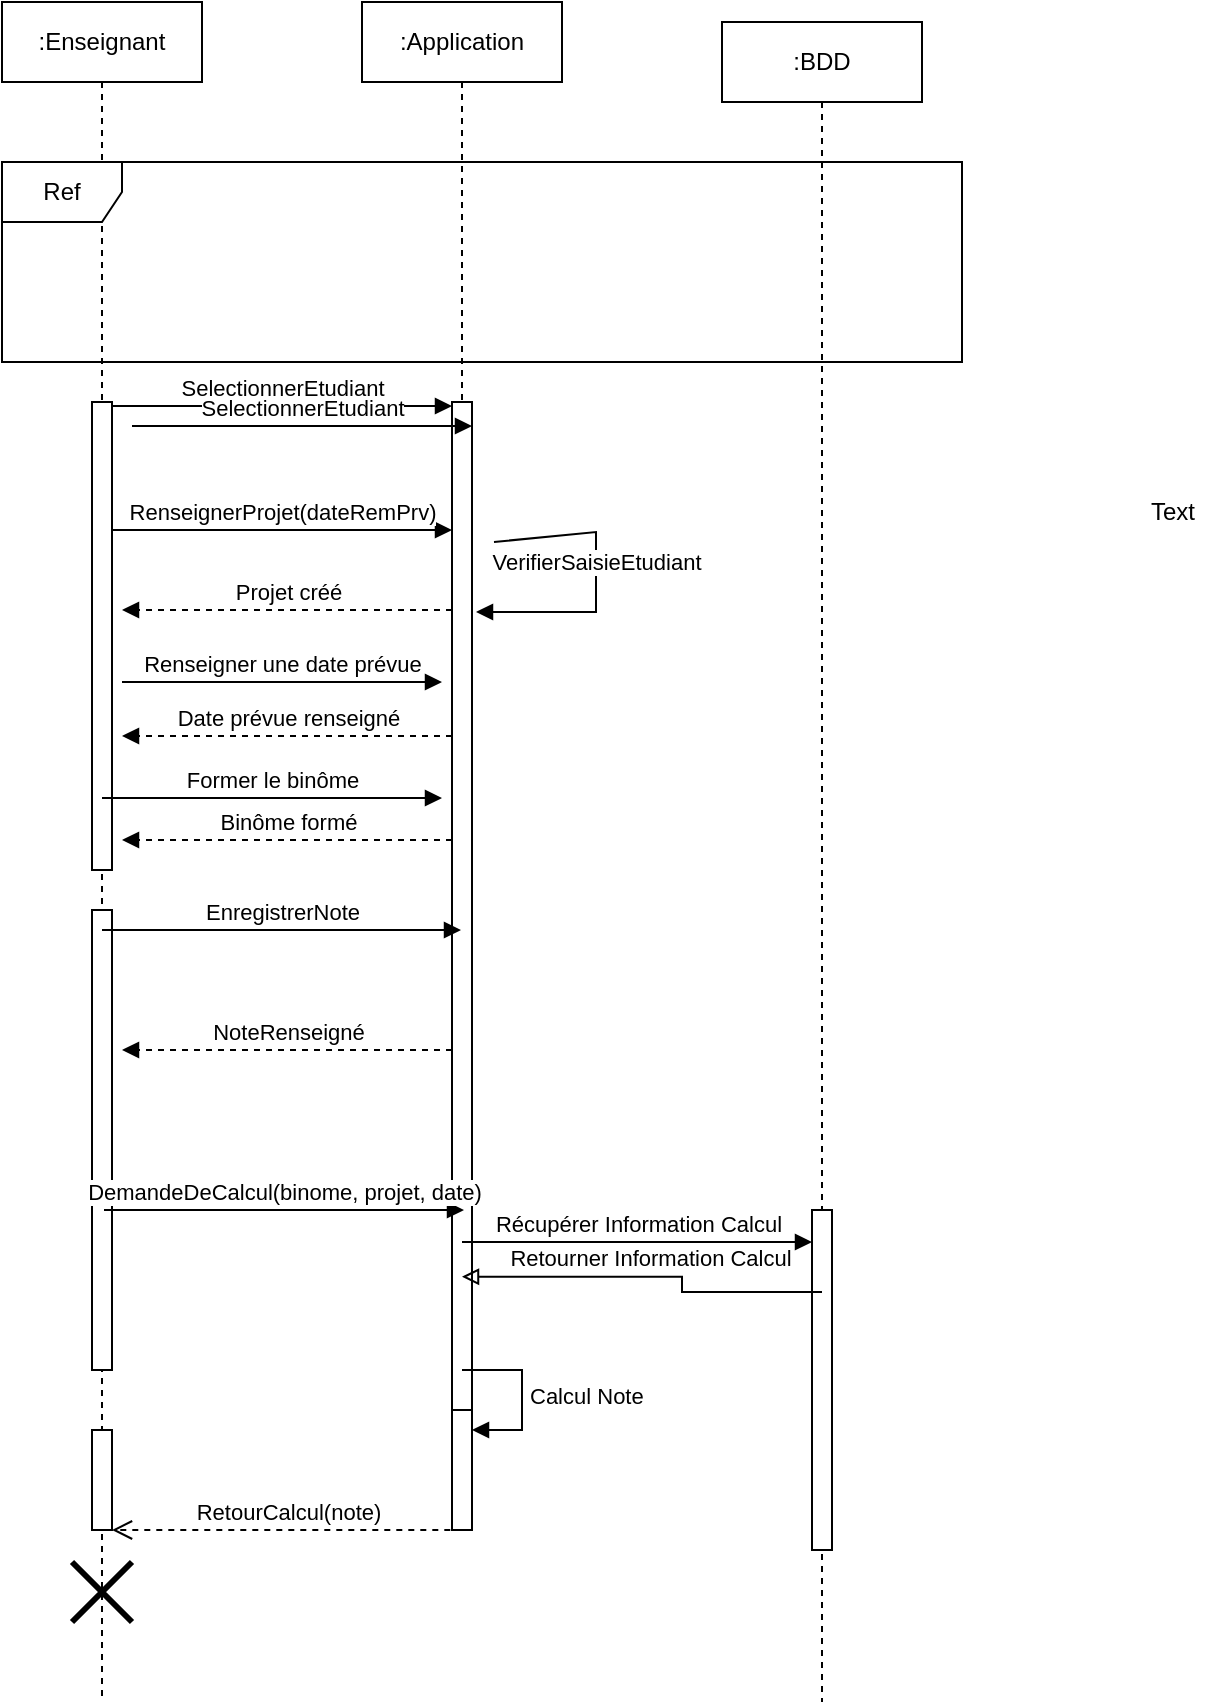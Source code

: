 <mxfile version="21.7.4" type="github" pages="2">
  <diagram name="Page-1" id="2YBvvXClWsGukQMizWep">
    <mxGraphModel dx="711" dy="393" grid="1" gridSize="10" guides="1" tooltips="1" connect="1" arrows="1" fold="1" page="1" pageScale="1" pageWidth="850" pageHeight="1100" math="0" shadow="0">
      <root>
        <mxCell id="0" />
        <mxCell id="1" parent="0" />
        <mxCell id="aM9ryv3xv72pqoxQDRHE-1" value=":Enseignant" style="shape=umlLifeline;perimeter=lifelinePerimeter;whiteSpace=wrap;html=1;container=0;dropTarget=0;collapsible=0;recursiveResize=0;outlineConnect=0;portConstraint=eastwest;newEdgeStyle={&quot;edgeStyle&quot;:&quot;elbowEdgeStyle&quot;,&quot;elbow&quot;:&quot;vertical&quot;,&quot;curved&quot;:0,&quot;rounded&quot;:0};" parent="1" vertex="1">
          <mxGeometry x="40" y="40" width="100" height="850" as="geometry" />
        </mxCell>
        <mxCell id="aM9ryv3xv72pqoxQDRHE-2" value="" style="html=1;points=[];perimeter=orthogonalPerimeter;outlineConnect=0;targetShapes=umlLifeline;portConstraint=eastwest;newEdgeStyle={&quot;edgeStyle&quot;:&quot;elbowEdgeStyle&quot;,&quot;elbow&quot;:&quot;vertical&quot;,&quot;curved&quot;:0,&quot;rounded&quot;:0};" parent="aM9ryv3xv72pqoxQDRHE-1" vertex="1">
          <mxGeometry x="45" y="200" width="10" height="234" as="geometry" />
        </mxCell>
        <mxCell id="vw2dJNOaOmoDIlToR29b-13" value="" style="html=1;points=[];perimeter=orthogonalPerimeter;outlineConnect=0;targetShapes=umlLifeline;portConstraint=eastwest;newEdgeStyle={&quot;edgeStyle&quot;:&quot;elbowEdgeStyle&quot;,&quot;elbow&quot;:&quot;vertical&quot;,&quot;curved&quot;:0,&quot;rounded&quot;:0};" parent="aM9ryv3xv72pqoxQDRHE-1" vertex="1">
          <mxGeometry x="45" y="454" width="10" height="230" as="geometry" />
        </mxCell>
        <mxCell id="iuPcXBe4JQYAHFJQ81sr-9" value="" style="shape=umlDestroy;whiteSpace=wrap;html=1;strokeWidth=3;targetShapes=umlLifeline;" vertex="1" parent="aM9ryv3xv72pqoxQDRHE-1">
          <mxGeometry x="35" y="780" width="30" height="30" as="geometry" />
        </mxCell>
        <mxCell id="aM9ryv3xv72pqoxQDRHE-5" value=":Application" style="shape=umlLifeline;perimeter=lifelinePerimeter;whiteSpace=wrap;html=1;container=0;dropTarget=0;collapsible=0;recursiveResize=0;outlineConnect=0;portConstraint=eastwest;newEdgeStyle={&quot;edgeStyle&quot;:&quot;elbowEdgeStyle&quot;,&quot;elbow&quot;:&quot;vertical&quot;,&quot;curved&quot;:0,&quot;rounded&quot;:0};" parent="1" vertex="1">
          <mxGeometry x="220" y="40" width="100" height="744" as="geometry" />
        </mxCell>
        <mxCell id="aM9ryv3xv72pqoxQDRHE-6" value="" style="html=1;points=[];perimeter=orthogonalPerimeter;outlineConnect=0;targetShapes=umlLifeline;portConstraint=eastwest;newEdgeStyle={&quot;edgeStyle&quot;:&quot;elbowEdgeStyle&quot;,&quot;elbow&quot;:&quot;vertical&quot;,&quot;curved&quot;:0,&quot;rounded&quot;:0};" parent="aM9ryv3xv72pqoxQDRHE-5" vertex="1">
          <mxGeometry x="45" y="200" width="10" height="544" as="geometry" />
        </mxCell>
        <mxCell id="vw2dJNOaOmoDIlToR29b-18" value="" style="html=1;points=[[0,0,0,0,5],[0,1,0,0,-5],[1,0,0,0,5],[1,1,0,0,-5]];perimeter=orthogonalPerimeter;outlineConnect=0;targetShapes=umlLifeline;portConstraint=eastwest;newEdgeStyle={&quot;curved&quot;:0,&quot;rounded&quot;:0};" parent="aM9ryv3xv72pqoxQDRHE-5" vertex="1">
          <mxGeometry x="45" y="704" width="10" height="60" as="geometry" />
        </mxCell>
        <mxCell id="vw2dJNOaOmoDIlToR29b-19" value="Calcul Note" style="html=1;align=left;spacingLeft=2;endArrow=block;rounded=0;edgeStyle=orthogonalEdgeStyle;curved=0;rounded=0;" parent="aM9ryv3xv72pqoxQDRHE-5" target="vw2dJNOaOmoDIlToR29b-18" edge="1">
          <mxGeometry relative="1" as="geometry">
            <mxPoint x="50" y="684" as="sourcePoint" />
            <Array as="points">
              <mxPoint x="80" y="714" />
            </Array>
          </mxGeometry>
        </mxCell>
        <mxCell id="aM9ryv3xv72pqoxQDRHE-7" value="RenseignerProjet(dateRemPrv)" style="html=1;verticalAlign=bottom;endArrow=block;edgeStyle=elbowEdgeStyle;elbow=vertical;curved=0;rounded=0;" parent="1" source="aM9ryv3xv72pqoxQDRHE-2" target="aM9ryv3xv72pqoxQDRHE-6" edge="1">
          <mxGeometry relative="1" as="geometry">
            <mxPoint x="195" y="314" as="sourcePoint" />
            <Array as="points">
              <mxPoint x="180" y="304" />
            </Array>
          </mxGeometry>
        </mxCell>
        <mxCell id="aM9ryv3xv72pqoxQDRHE-8" value="RetourCalcul(note)" style="html=1;verticalAlign=bottom;endArrow=open;dashed=1;endSize=8;edgeStyle=elbowEdgeStyle;elbow=vertical;curved=0;rounded=0;" parent="1" edge="1">
          <mxGeometry relative="1" as="geometry">
            <mxPoint x="95.005" y="804" as="targetPoint" />
            <Array as="points">
              <mxPoint x="195.15" y="804" />
            </Array>
            <mxPoint x="270.15" y="804" as="sourcePoint" />
          </mxGeometry>
        </mxCell>
        <mxCell id="aM9ryv3xv72pqoxQDRHE-9" value="Projet créé" style="html=1;verticalAlign=bottom;endArrow=block;edgeStyle=elbowEdgeStyle;elbow=horizontal;curved=0;rounded=0;dashed=1;" parent="1" source="aM9ryv3xv72pqoxQDRHE-6" edge="1">
          <mxGeometry relative="1" as="geometry">
            <mxPoint x="175" y="344" as="sourcePoint" />
            <Array as="points">
              <mxPoint x="190" y="344" />
            </Array>
            <mxPoint x="100" y="344.0" as="targetPoint" />
          </mxGeometry>
        </mxCell>
        <mxCell id="vw2dJNOaOmoDIlToR29b-2" value=":BDD" style="shape=umlLifeline;perimeter=lifelinePerimeter;whiteSpace=wrap;html=1;container=0;dropTarget=0;collapsible=0;recursiveResize=0;outlineConnect=0;portConstraint=eastwest;newEdgeStyle={&quot;edgeStyle&quot;:&quot;elbowEdgeStyle&quot;,&quot;elbow&quot;:&quot;vertical&quot;,&quot;curved&quot;:0,&quot;rounded&quot;:0};" parent="1" vertex="1">
          <mxGeometry x="400" y="50" width="100" height="840" as="geometry" />
        </mxCell>
        <mxCell id="vw2dJNOaOmoDIlToR29b-3" value="" style="html=1;points=[];perimeter=orthogonalPerimeter;outlineConnect=0;targetShapes=umlLifeline;portConstraint=eastwest;newEdgeStyle={&quot;edgeStyle&quot;:&quot;elbowEdgeStyle&quot;,&quot;elbow&quot;:&quot;vertical&quot;,&quot;curved&quot;:0,&quot;rounded&quot;:0};" parent="vw2dJNOaOmoDIlToR29b-2" vertex="1">
          <mxGeometry x="45" y="594" width="10" height="170" as="geometry" />
        </mxCell>
        <mxCell id="vw2dJNOaOmoDIlToR29b-6" value="Renseigner une date prévue" style="html=1;verticalAlign=bottom;endArrow=block;edgeStyle=elbowEdgeStyle;elbow=vertical;curved=0;rounded=0;" parent="1" edge="1">
          <mxGeometry relative="1" as="geometry">
            <mxPoint x="100" y="380" as="sourcePoint" />
            <Array as="points">
              <mxPoint x="185" y="380" />
            </Array>
            <mxPoint x="260" y="380" as="targetPoint" />
          </mxGeometry>
        </mxCell>
        <mxCell id="vw2dJNOaOmoDIlToR29b-7" value="Date prévue renseigné" style="html=1;verticalAlign=bottom;endArrow=block;edgeStyle=elbowEdgeStyle;elbow=horizontal;curved=0;rounded=0;dashed=1;" parent="1" edge="1">
          <mxGeometry relative="1" as="geometry">
            <mxPoint x="265" y="407" as="sourcePoint" />
            <Array as="points">
              <mxPoint x="190" y="407" />
            </Array>
            <mxPoint x="100" y="407" as="targetPoint" />
          </mxGeometry>
        </mxCell>
        <mxCell id="vw2dJNOaOmoDIlToR29b-8" value="Former le binôme" style="html=1;verticalAlign=bottom;endArrow=block;edgeStyle=elbowEdgeStyle;elbow=vertical;curved=0;rounded=0;" parent="1" edge="1">
          <mxGeometry relative="1" as="geometry">
            <mxPoint x="90" y="438" as="sourcePoint" />
            <Array as="points">
              <mxPoint x="185" y="438" />
            </Array>
            <mxPoint x="260" y="438" as="targetPoint" />
          </mxGeometry>
        </mxCell>
        <mxCell id="vw2dJNOaOmoDIlToR29b-9" value="Binôme formé" style="html=1;verticalAlign=bottom;endArrow=block;edgeStyle=elbowEdgeStyle;elbow=horizontal;curved=0;rounded=0;dashed=1;" parent="1" edge="1">
          <mxGeometry relative="1" as="geometry">
            <mxPoint x="265" y="459" as="sourcePoint" />
            <Array as="points">
              <mxPoint x="190" y="459" />
            </Array>
            <mxPoint x="100" y="459.0" as="targetPoint" />
          </mxGeometry>
        </mxCell>
        <mxCell id="vw2dJNOaOmoDIlToR29b-10" value="NoteRenseigné" style="html=1;verticalAlign=bottom;endArrow=block;edgeStyle=elbowEdgeStyle;elbow=horizontal;curved=0;rounded=0;dashed=1;" parent="1" edge="1">
          <mxGeometry relative="1" as="geometry">
            <mxPoint x="265" y="564" as="sourcePoint" />
            <Array as="points">
              <mxPoint x="190" y="564" />
            </Array>
            <mxPoint x="100" y="564" as="targetPoint" />
          </mxGeometry>
        </mxCell>
        <mxCell id="vw2dJNOaOmoDIlToR29b-11" value="EnregistrerNote" style="html=1;verticalAlign=bottom;endArrow=block;edgeStyle=elbowEdgeStyle;elbow=vertical;curved=0;rounded=0;" parent="1" edge="1">
          <mxGeometry relative="1" as="geometry">
            <mxPoint x="90" y="504" as="sourcePoint" />
            <Array as="points">
              <mxPoint x="175" y="504" />
            </Array>
            <mxPoint x="269.5" y="504" as="targetPoint" />
          </mxGeometry>
        </mxCell>
        <mxCell id="vw2dJNOaOmoDIlToR29b-15" value="DemandeDeCalcul(binome, projet, date)" style="html=1;verticalAlign=bottom;endArrow=block;edgeStyle=elbowEdgeStyle;elbow=horizontal;curved=0;rounded=0;" parent="1" edge="1">
          <mxGeometry relative="1" as="geometry">
            <mxPoint x="91" y="644" as="sourcePoint" />
            <Array as="points">
              <mxPoint x="176" y="644" />
            </Array>
            <mxPoint x="271" y="644" as="targetPoint" />
          </mxGeometry>
        </mxCell>
        <mxCell id="vw2dJNOaOmoDIlToR29b-16" value="Récupérer Information Calcul" style="html=1;verticalAlign=bottom;endArrow=block;edgeStyle=elbowEdgeStyle;elbow=horizontal;curved=0;rounded=0;" parent="1" edge="1">
          <mxGeometry relative="1" as="geometry">
            <mxPoint x="270" y="660" as="sourcePoint" />
            <Array as="points">
              <mxPoint x="395" y="660" />
            </Array>
            <mxPoint x="445" y="660" as="targetPoint" />
          </mxGeometry>
        </mxCell>
        <mxCell id="vw2dJNOaOmoDIlToR29b-17" value="Retourner Information Calcul" style="html=1;verticalAlign=bottom;endArrow=block;edgeStyle=elbowEdgeStyle;elbow=horizontal;curved=0;rounded=0;endFill=0;entryX=0.5;entryY=0.804;entryDx=0;entryDy=0;entryPerimeter=0;" parent="1" edge="1" target="aM9ryv3xv72pqoxQDRHE-6">
          <mxGeometry x="0.0" relative="1" as="geometry">
            <mxPoint x="450" y="685" as="sourcePoint" />
            <Array as="points">
              <mxPoint x="380" y="510" />
            </Array>
            <mxPoint x="320" y="690" as="targetPoint" />
            <mxPoint as="offset" />
          </mxGeometry>
        </mxCell>
        <mxCell id="vw2dJNOaOmoDIlToR29b-20" value="" style="html=1;points=[];perimeter=orthogonalPerimeter;outlineConnect=0;targetShapes=umlLifeline;portConstraint=eastwest;newEdgeStyle={&quot;edgeStyle&quot;:&quot;elbowEdgeStyle&quot;,&quot;elbow&quot;:&quot;vertical&quot;,&quot;curved&quot;:0,&quot;rounded&quot;:0};" parent="1" vertex="1">
          <mxGeometry x="85" y="754" width="10" height="50" as="geometry" />
        </mxCell>
        <mxCell id="iuPcXBe4JQYAHFJQ81sr-2" value="Text" style="text;html=1;align=center;verticalAlign=middle;resizable=0;points=[];autosize=1;strokeColor=none;fillColor=none;" vertex="1" parent="1">
          <mxGeometry x="600" y="280" width="50" height="30" as="geometry" />
        </mxCell>
        <mxCell id="iuPcXBe4JQYAHFJQ81sr-7" value="Ref" style="shape=umlFrame;whiteSpace=wrap;html=1;pointerEvents=0;" vertex="1" parent="1">
          <mxGeometry x="40" y="120" width="480" height="100" as="geometry" />
        </mxCell>
        <mxCell id="_60w0y6cuDde_GM1GJRM-1" value="VerifierSaisieEtudiant" style="html=1;verticalAlign=bottom;endArrow=block;curved=0;rounded=0;" edge="1" parent="1">
          <mxGeometry relative="1" as="geometry">
            <mxPoint x="286" y="310" as="sourcePoint" />
            <mxPoint x="277" y="345" as="targetPoint" />
            <Array as="points">
              <mxPoint x="337" y="305" />
              <mxPoint x="337" y="345" />
              <mxPoint x="307" y="345" />
            </Array>
          </mxGeometry>
        </mxCell>
        <mxCell id="_60w0y6cuDde_GM1GJRM-2" value="SelectionnerEtudiant" style="html=1;verticalAlign=bottom;endArrow=block;edgeStyle=elbowEdgeStyle;elbow=vertical;curved=0;rounded=0;" edge="1" parent="1">
          <mxGeometry relative="1" as="geometry">
            <mxPoint x="95" y="242" as="sourcePoint" />
            <Array as="points">
              <mxPoint x="180" y="242" />
            </Array>
            <mxPoint x="265" y="242" as="targetPoint" />
          </mxGeometry>
        </mxCell>
        <mxCell id="_60w0y6cuDde_GM1GJRM-4" value="SelectionnerEtudiant" style="html=1;verticalAlign=bottom;endArrow=block;edgeStyle=elbowEdgeStyle;elbow=vertical;curved=0;rounded=0;" edge="1" parent="1">
          <mxGeometry relative="1" as="geometry">
            <mxPoint x="105" y="252" as="sourcePoint" />
            <Array as="points">
              <mxPoint x="190" y="252" />
            </Array>
            <mxPoint x="275" y="252" as="targetPoint" />
          </mxGeometry>
        </mxCell>
      </root>
    </mxGraphModel>
  </diagram>
  <diagram id="uw846KiFbQkBGaGMRKzw" name="Page-2">
    <mxGraphModel dx="1043" dy="576" grid="1" gridSize="10" guides="1" tooltips="1" connect="1" arrows="1" fold="1" page="1" pageScale="1" pageWidth="827" pageHeight="1169" math="0" shadow="0">
      <root>
        <mxCell id="0" />
        <mxCell id="1" parent="0" />
        <mxCell id="LUHWlKPnidx5tJJO8JkW-1" value=":Administration" style="shape=umlLifeline;perimeter=lifelinePerimeter;whiteSpace=wrap;html=1;container=1;dropTarget=0;collapsible=0;recursiveResize=0;outlineConnect=0;portConstraint=eastwest;newEdgeStyle={&quot;curved&quot;:0,&quot;rounded&quot;:0};" vertex="1" parent="1">
          <mxGeometry x="80" y="40" width="100" height="300" as="geometry" />
        </mxCell>
        <mxCell id="LUHWlKPnidx5tJJO8JkW-4" value="" style="html=1;points=[[0,0,0,0,5],[0,1,0,0,-5],[1,0,0,0,5],[1,1,0,0,-5]];perimeter=orthogonalPerimeter;outlineConnect=0;targetShapes=umlLifeline;portConstraint=eastwest;newEdgeStyle={&quot;curved&quot;:0,&quot;rounded&quot;:0};" vertex="1" parent="LUHWlKPnidx5tJJO8JkW-1">
          <mxGeometry x="45" y="79" width="10" height="141" as="geometry" />
        </mxCell>
        <mxCell id="LUHWlKPnidx5tJJO8JkW-2" value=":Application" style="shape=umlLifeline;perimeter=lifelinePerimeter;whiteSpace=wrap;html=1;container=1;dropTarget=0;collapsible=0;recursiveResize=0;outlineConnect=0;portConstraint=eastwest;newEdgeStyle={&quot;curved&quot;:0,&quot;rounded&quot;:0};" vertex="1" parent="1">
          <mxGeometry x="310" y="40" width="100" height="300" as="geometry" />
        </mxCell>
        <mxCell id="LUHWlKPnidx5tJJO8JkW-7" value="" style="html=1;points=[[0,0,0,0,5],[0,1,0,0,-5],[1,0,0,0,5],[1,1,0,0,-5]];perimeter=orthogonalPerimeter;outlineConnect=0;targetShapes=umlLifeline;portConstraint=eastwest;newEdgeStyle={&quot;curved&quot;:0,&quot;rounded&quot;:0};" vertex="1" parent="LUHWlKPnidx5tJJO8JkW-2">
          <mxGeometry x="45" y="79" width="10" height="141" as="geometry" />
        </mxCell>
        <mxCell id="LUHWlKPnidx5tJJO8JkW-3" value=":Object" style="shape=umlLifeline;perimeter=lifelinePerimeter;whiteSpace=wrap;html=1;container=1;dropTarget=0;collapsible=0;recursiveResize=0;outlineConnect=0;portConstraint=eastwest;newEdgeStyle={&quot;curved&quot;:0,&quot;rounded&quot;:0};" vertex="1" parent="1">
          <mxGeometry x="530" y="40" width="100" height="300" as="geometry" />
        </mxCell>
        <mxCell id="LUHWlKPnidx5tJJO8JkW-10" value="" style="html=1;points=[[0,0,0,0,5],[0,1,0,0,-5],[1,0,0,0,5],[1,1,0,0,-5]];perimeter=orthogonalPerimeter;outlineConnect=0;targetShapes=umlLifeline;portConstraint=eastwest;newEdgeStyle={&quot;curved&quot;:0,&quot;rounded&quot;:0};" vertex="1" parent="LUHWlKPnidx5tJJO8JkW-3">
          <mxGeometry x="45" y="159" width="10" height="51" as="geometry" />
        </mxCell>
        <mxCell id="LUHWlKPnidx5tJJO8JkW-5" value="VerifierSaisieEtudiant" style="html=1;verticalAlign=bottom;endArrow=block;curved=0;rounded=0;" edge="1" target="LUHWlKPnidx5tJJO8JkW-2" parent="1">
          <mxGeometry relative="1" as="geometry">
            <mxPoint x="369" y="140" as="sourcePoint" />
            <mxPoint x="420" y="200" as="targetPoint" />
            <Array as="points">
              <mxPoint x="420" y="140" />
              <mxPoint x="420" y="180" />
              <mxPoint x="390" y="180" />
            </Array>
          </mxGeometry>
        </mxCell>
        <mxCell id="LUHWlKPnidx5tJJO8JkW-6" value="EtudiantCree" style="html=1;verticalAlign=bottom;endArrow=open;dashed=1;endSize=8;curved=0;rounded=0;" edge="1" parent="1" target="LUHWlKPnidx5tJJO8JkW-1">
          <mxGeometry relative="1" as="geometry">
            <mxPoint x="240" y="260" as="targetPoint" />
            <mxPoint x="354.5" y="260" as="sourcePoint" />
          </mxGeometry>
        </mxCell>
        <mxCell id="LUHWlKPnidx5tJJO8JkW-8" value="CreerEtudiant(2)" style="html=1;verticalAlign=bottom;endArrow=block;curved=0;rounded=0;" edge="1" parent="1" target="LUHWlKPnidx5tJJO8JkW-2">
          <mxGeometry relative="1" as="geometry">
            <mxPoint x="136" y="130" as="sourcePoint" />
            <mxPoint x="206" y="130" as="targetPoint" />
          </mxGeometry>
        </mxCell>
        <mxCell id="LUHWlKPnidx5tJJO8JkW-9" value="EtudiantCreer" style="html=1;verticalAlign=bottom;endArrow=open;dashed=1;endSize=8;curved=0;rounded=0;exitX=0;exitY=1;exitDx=0;exitDy=-5;" edge="1" parent="1">
          <mxGeometry relative="1" as="geometry">
            <mxPoint x="70" y="390" as="targetPoint" />
            <mxPoint x="295.5" y="390" as="sourcePoint" />
          </mxGeometry>
        </mxCell>
        <mxCell id="LUHWlKPnidx5tJJO8JkW-11" value="EtudiantEnregistre" style="html=1;verticalAlign=bottom;endArrow=block;curved=0;rounded=0;dashed=1;" edge="1" parent="1" target="LUHWlKPnidx5tJJO8JkW-2">
          <mxGeometry relative="1" as="geometry">
            <mxPoint x="574" y="240" as="sourcePoint" />
            <mxPoint x="500" y="240" as="targetPoint" />
          </mxGeometry>
        </mxCell>
        <mxCell id="-5b24XEEz8S883k5hDUL-1" value="EnregistrementEtudiant" style="html=1;verticalAlign=bottom;endArrow=block;curved=0;rounded=0;" edge="1" parent="1" source="LUHWlKPnidx5tJJO8JkW-7">
          <mxGeometry relative="1" as="geometry">
            <mxPoint x="371" y="206" as="sourcePoint" />
            <mxPoint x="575" y="206" as="targetPoint" />
          </mxGeometry>
        </mxCell>
      </root>
    </mxGraphModel>
  </diagram>
</mxfile>
